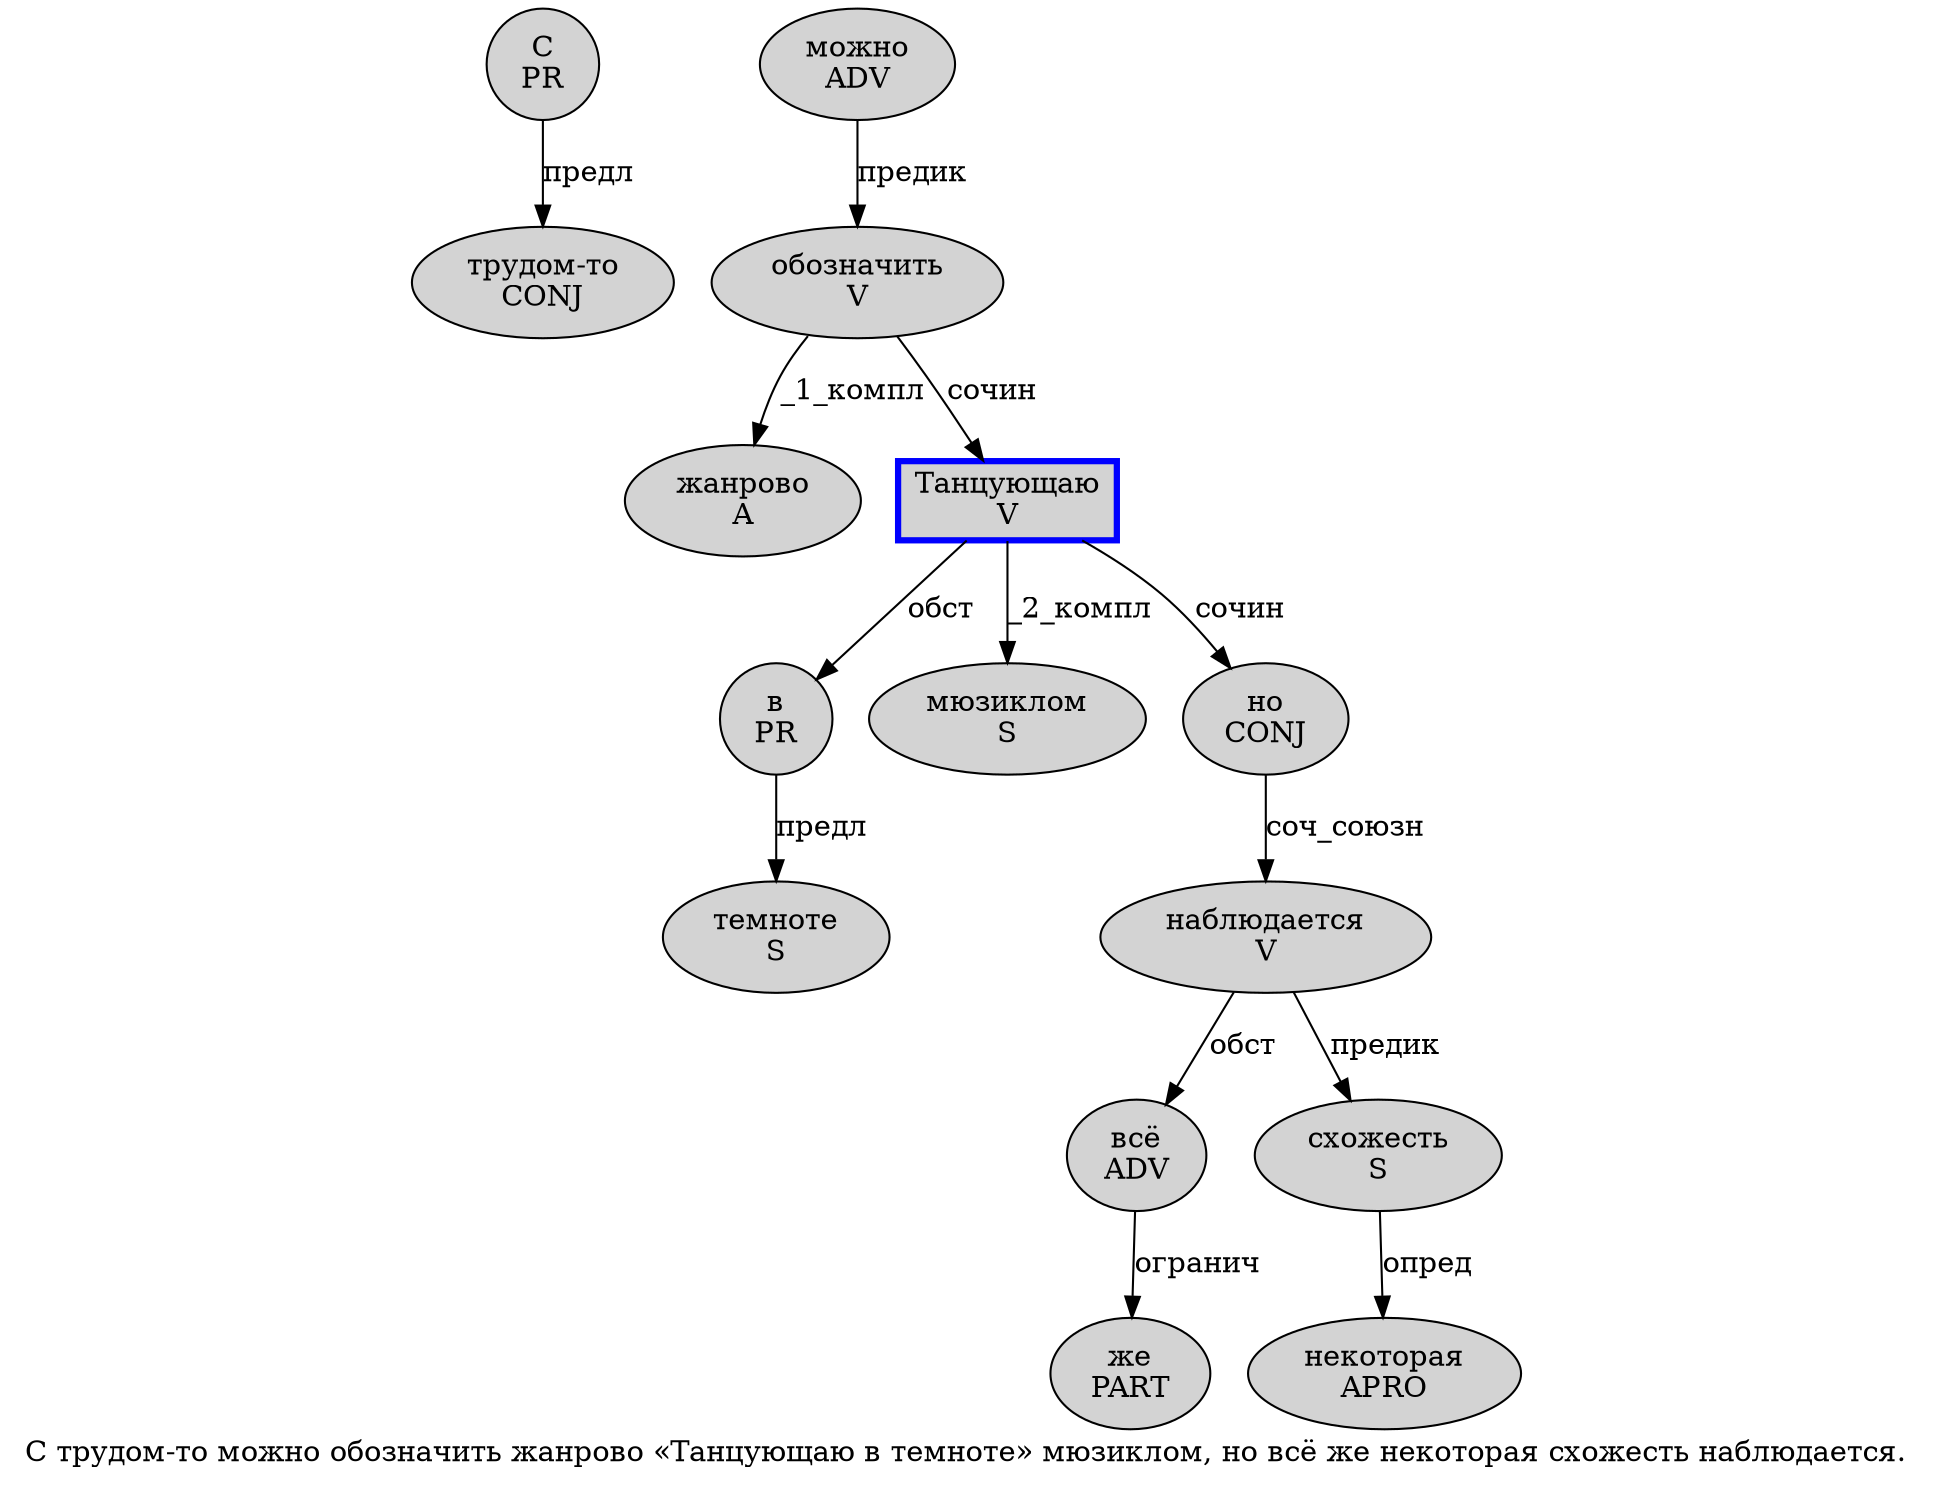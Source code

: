 digraph SENTENCE_1261 {
	graph [label="С трудом-то можно обозначить жанрово «Танцующаю в темноте» мюзиклом, но всё же некоторая схожесть наблюдается."]
	node [style=filled]
		0 [label="С
PR" color="" fillcolor=lightgray penwidth=1 shape=ellipse]
		1 [label="трудом-то
CONJ" color="" fillcolor=lightgray penwidth=1 shape=ellipse]
		2 [label="можно
ADV" color="" fillcolor=lightgray penwidth=1 shape=ellipse]
		3 [label="обозначить
V" color="" fillcolor=lightgray penwidth=1 shape=ellipse]
		4 [label="жанрово
A" color="" fillcolor=lightgray penwidth=1 shape=ellipse]
		6 [label="Танцующаю
V" color=blue fillcolor=lightgray penwidth=3 shape=box]
		7 [label="в
PR" color="" fillcolor=lightgray penwidth=1 shape=ellipse]
		8 [label="темноте
S" color="" fillcolor=lightgray penwidth=1 shape=ellipse]
		10 [label="мюзиклом
S" color="" fillcolor=lightgray penwidth=1 shape=ellipse]
		12 [label="но
CONJ" color="" fillcolor=lightgray penwidth=1 shape=ellipse]
		13 [label="всё
ADV" color="" fillcolor=lightgray penwidth=1 shape=ellipse]
		14 [label="же
PART" color="" fillcolor=lightgray penwidth=1 shape=ellipse]
		15 [label="некоторая
APRO" color="" fillcolor=lightgray penwidth=1 shape=ellipse]
		16 [label="схожесть
S" color="" fillcolor=lightgray penwidth=1 shape=ellipse]
		17 [label="наблюдается
V" color="" fillcolor=lightgray penwidth=1 shape=ellipse]
			16 -> 15 [label="опред"]
			6 -> 7 [label="обст"]
			6 -> 10 [label="_2_компл"]
			6 -> 12 [label="сочин"]
			3 -> 4 [label="_1_компл"]
			3 -> 6 [label="сочин"]
			12 -> 17 [label="соч_союзн"]
			0 -> 1 [label="предл"]
			17 -> 13 [label="обст"]
			17 -> 16 [label="предик"]
			13 -> 14 [label="огранич"]
			2 -> 3 [label="предик"]
			7 -> 8 [label="предл"]
}